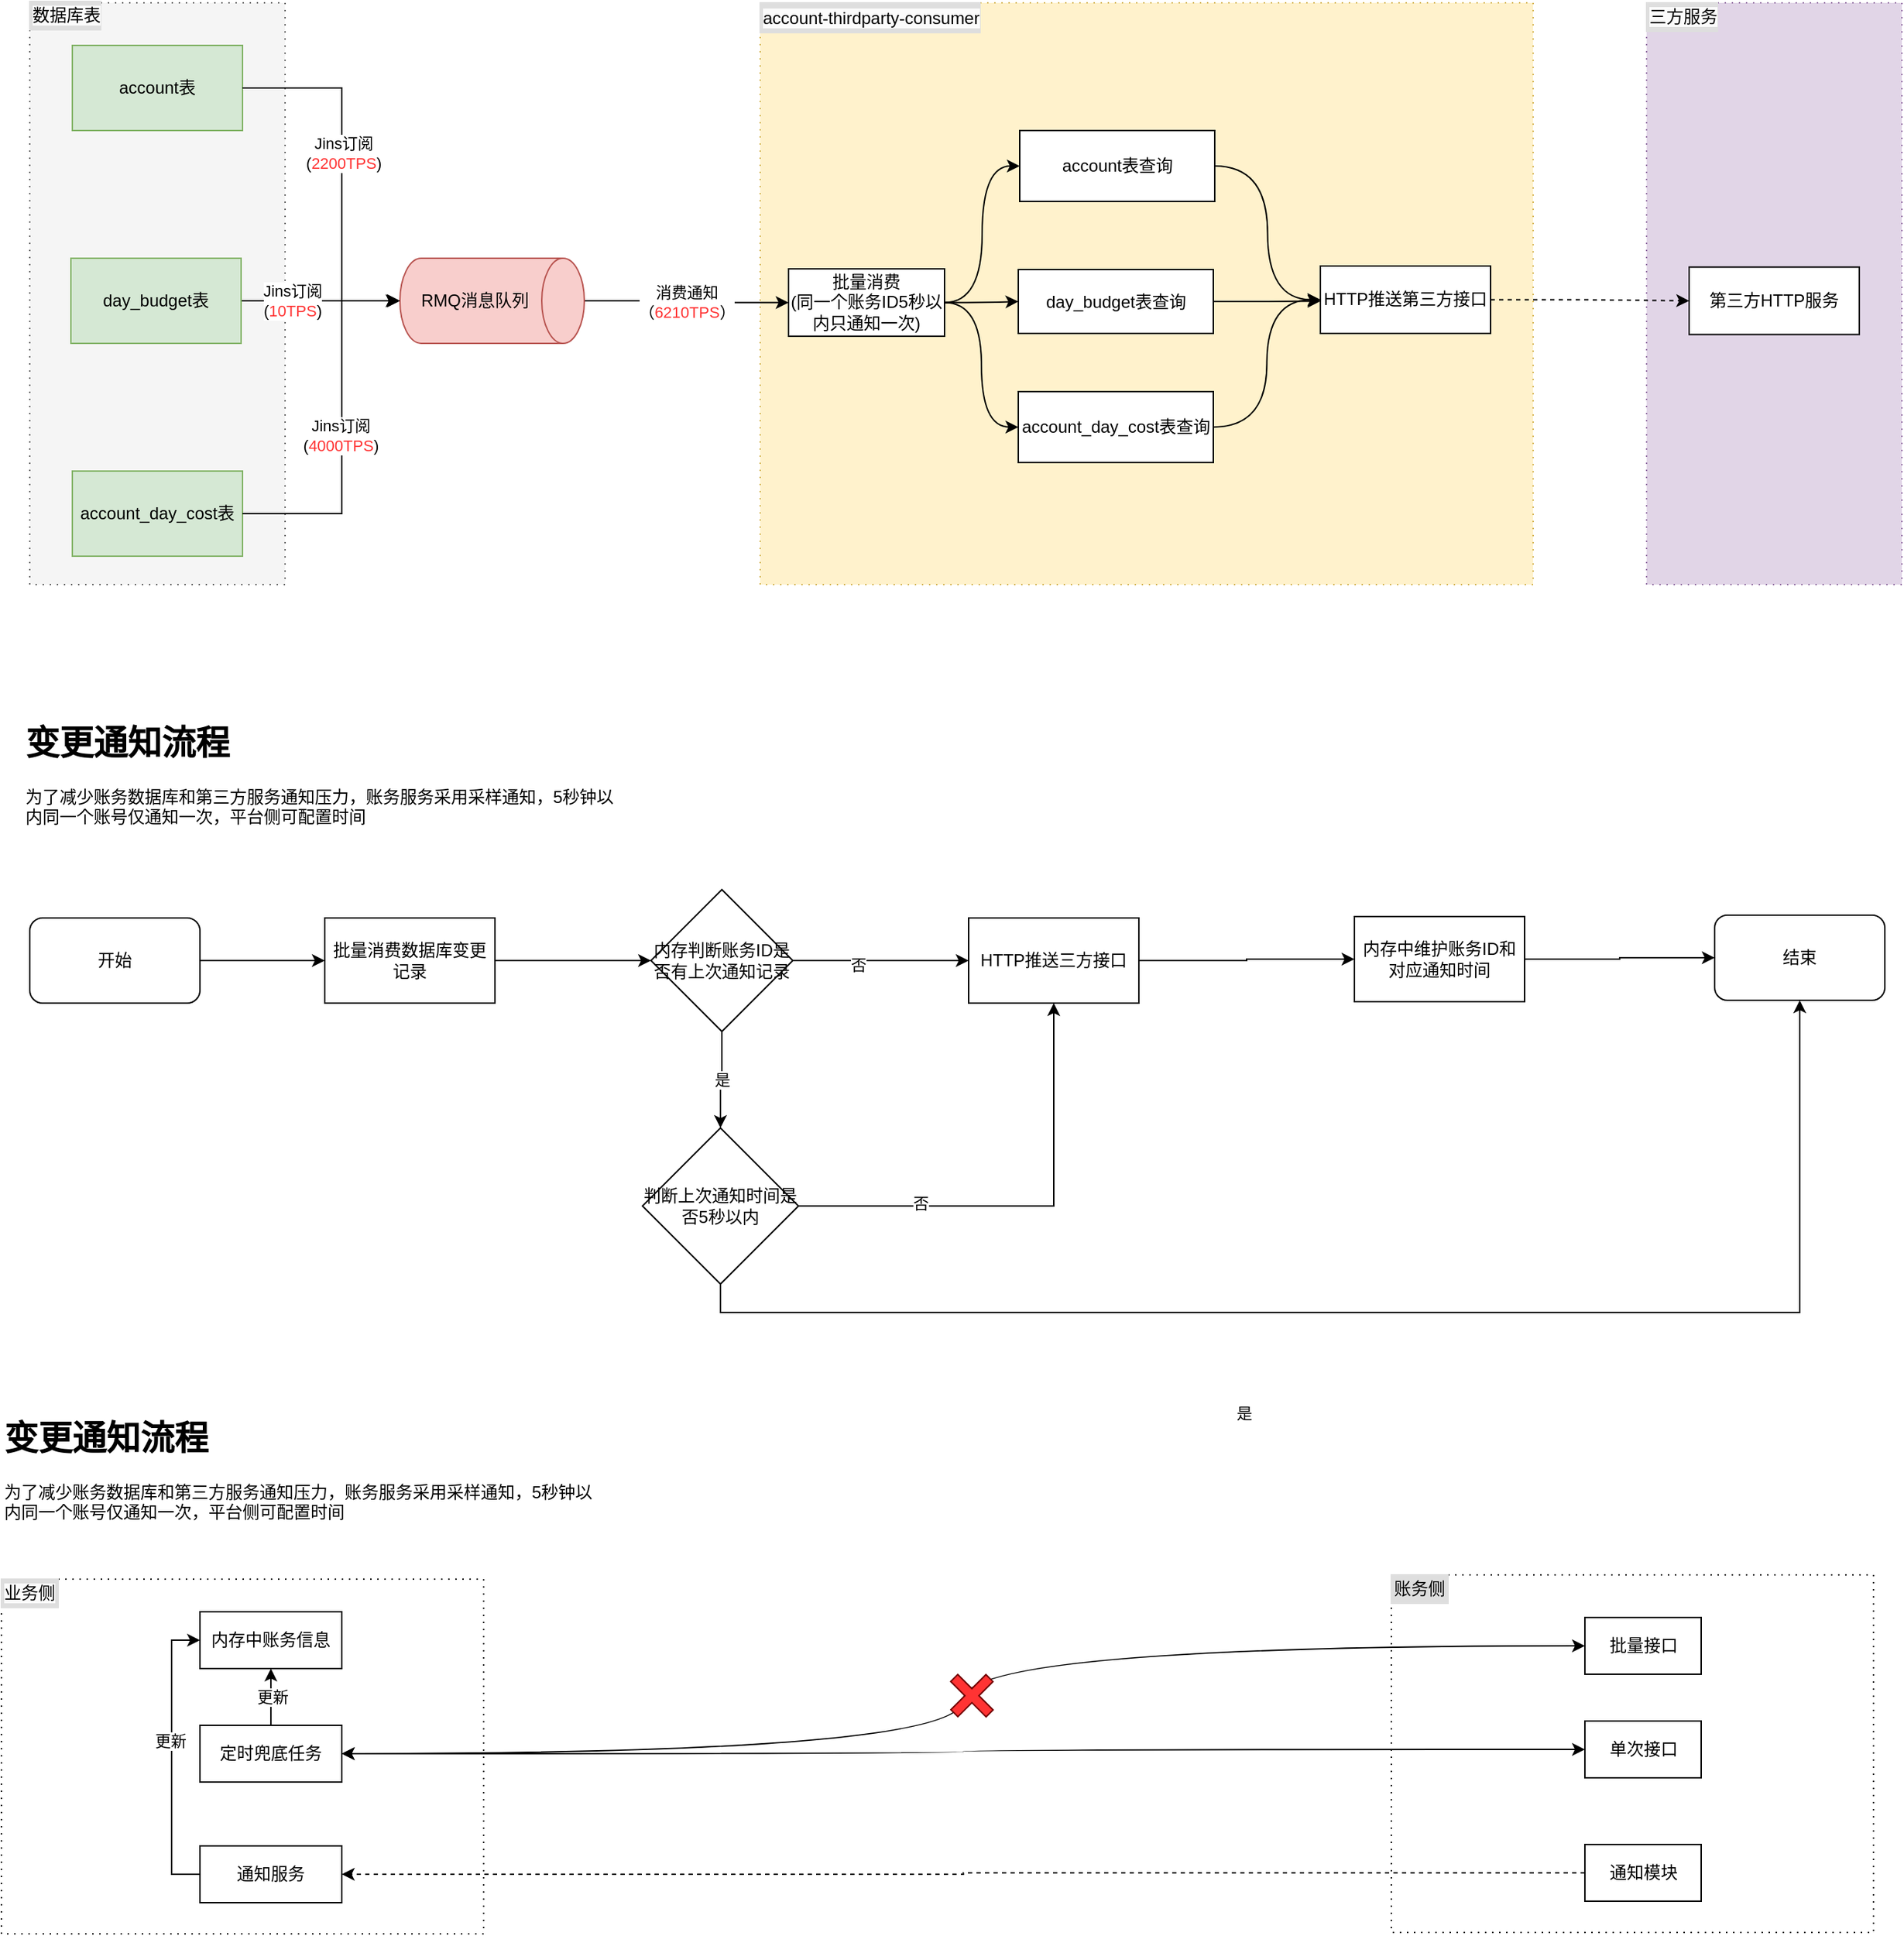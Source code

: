 <mxfile version="26.1.0">
  <diagram name="第 1 页" id="F6PljOLyG9azyLXPhSDL">
    <mxGraphModel dx="1687" dy="895" grid="1" gridSize="10" guides="1" tooltips="1" connect="1" arrows="1" fold="1" page="1" pageScale="1" pageWidth="1654" pageHeight="1169" math="0" shadow="0">
      <root>
        <mxCell id="0" />
        <mxCell id="1" parent="0" />
        <mxCell id="Rp6ea-_ialCVZ0uuq4UE-31" value="" style="rounded=0;whiteSpace=wrap;html=1;dashed=1;dashPattern=1 4;fillColor=#e1d5e7;strokeColor=#9673a6;" parent="1" vertex="1">
          <mxGeometry x="1310" y="90" width="180" height="410" as="geometry" />
        </mxCell>
        <mxCell id="Rp6ea-_ialCVZ0uuq4UE-16" value="" style="rounded=0;whiteSpace=wrap;html=1;dashed=1;dashPattern=1 4;fillColor=#fff2cc;strokeColor=#d6b656;" parent="1" vertex="1">
          <mxGeometry x="685" y="90" width="545" height="410" as="geometry" />
        </mxCell>
        <mxCell id="Rp6ea-_ialCVZ0uuq4UE-14" value="" style="rounded=0;whiteSpace=wrap;html=1;dashed=1;dashPattern=1 4;fillColor=#f5f5f5;fontColor=#333333;strokeColor=#666666;" parent="1" vertex="1">
          <mxGeometry x="170" y="90" width="180" height="410" as="geometry" />
        </mxCell>
        <mxCell id="Rp6ea-_ialCVZ0uuq4UE-1" value="account表" style="rounded=0;whiteSpace=wrap;html=1;fillColor=#d5e8d4;strokeColor=#82b366;" parent="1" vertex="1">
          <mxGeometry x="200" y="120" width="120" height="60" as="geometry" />
        </mxCell>
        <mxCell id="Rp6ea-_ialCVZ0uuq4UE-6" style="edgeStyle=orthogonalEdgeStyle;rounded=0;orthogonalLoop=1;jettySize=auto;html=1;exitX=1;exitY=0.5;exitDx=0;exitDy=0;" parent="1" source="Rp6ea-_ialCVZ0uuq4UE-2" edge="1">
          <mxGeometry relative="1" as="geometry">
            <mxPoint x="430" y="300" as="targetPoint" />
          </mxGeometry>
        </mxCell>
        <mxCell id="Rp6ea-_ialCVZ0uuq4UE-10" value="Jins订阅&lt;br&gt;(&lt;font style=&quot;color: rgb(255, 51, 51);&quot;&gt;10TPS&lt;/font&gt;)" style="edgeLabel;html=1;align=center;verticalAlign=middle;resizable=0;points=[];" parent="Rp6ea-_ialCVZ0uuq4UE-6" vertex="1" connectable="0">
          <mxGeometry x="-0.566" relative="1" as="geometry">
            <mxPoint x="12" as="offset" />
          </mxGeometry>
        </mxCell>
        <mxCell id="Rp6ea-_ialCVZ0uuq4UE-2" value="day_budget表" style="rounded=0;whiteSpace=wrap;html=1;fillColor=#d5e8d4;strokeColor=#82b366;" parent="1" vertex="1">
          <mxGeometry x="199" y="270" width="120" height="60" as="geometry" />
        </mxCell>
        <mxCell id="Rp6ea-_ialCVZ0uuq4UE-3" value="account_day_cost表" style="rounded=0;whiteSpace=wrap;html=1;fillColor=#d5e8d4;strokeColor=#82b366;" parent="1" vertex="1">
          <mxGeometry x="200" y="420" width="120" height="60" as="geometry" />
        </mxCell>
        <mxCell id="Rp6ea-_ialCVZ0uuq4UE-13" value="&lt;div&gt;消费通知&lt;/div&gt;（&lt;font style=&quot;color: rgb(255, 51, 51);&quot;&gt;6210TPS&lt;/font&gt;）" style="edgeStyle=orthogonalEdgeStyle;rounded=0;orthogonalLoop=1;jettySize=auto;html=1;entryX=0;entryY=0.5;entryDx=0;entryDy=0;" parent="1" source="Rp6ea-_ialCVZ0uuq4UE-4" target="Rp6ea-_ialCVZ0uuq4UE-23" edge="1">
          <mxGeometry relative="1" as="geometry">
            <mxPoint x="760" y="300" as="targetPoint" />
          </mxGeometry>
        </mxCell>
        <mxCell id="Rp6ea-_ialCVZ0uuq4UE-4" value="RMQ消息队列" style="shape=cylinder3;whiteSpace=wrap;html=1;boundedLbl=1;backgroundOutline=1;size=15;direction=south;fillColor=#f8cecc;strokeColor=#b85450;" parent="1" vertex="1">
          <mxGeometry x="431" y="270" width="130" height="60" as="geometry" />
        </mxCell>
        <mxCell id="Rp6ea-_ialCVZ0uuq4UE-5" style="edgeStyle=orthogonalEdgeStyle;rounded=0;orthogonalLoop=1;jettySize=auto;html=1;exitX=1;exitY=0.5;exitDx=0;exitDy=0;entryX=0.5;entryY=1;entryDx=0;entryDy=0;entryPerimeter=0;" parent="1" source="Rp6ea-_ialCVZ0uuq4UE-1" target="Rp6ea-_ialCVZ0uuq4UE-4" edge="1">
          <mxGeometry relative="1" as="geometry">
            <Array as="points">
              <mxPoint x="390" y="150" />
              <mxPoint x="390" y="300" />
            </Array>
          </mxGeometry>
        </mxCell>
        <mxCell id="Rp6ea-_ialCVZ0uuq4UE-8" value="Jins订阅&lt;br&gt;(&lt;font style=&quot;color: rgb(255, 51, 51);&quot;&gt;2200TPS&lt;/font&gt;)" style="edgeLabel;html=1;align=center;verticalAlign=middle;resizable=0;points=[];" parent="Rp6ea-_ialCVZ0uuq4UE-5" vertex="1" connectable="0">
          <mxGeometry x="-0.115" y="1" relative="1" as="geometry">
            <mxPoint as="offset" />
          </mxGeometry>
        </mxCell>
        <mxCell id="Rp6ea-_ialCVZ0uuq4UE-7" style="edgeStyle=orthogonalEdgeStyle;rounded=0;orthogonalLoop=1;jettySize=auto;html=1;exitX=1;exitY=0.5;exitDx=0;exitDy=0;entryX=0.5;entryY=1;entryDx=0;entryDy=0;entryPerimeter=0;" parent="1" source="Rp6ea-_ialCVZ0uuq4UE-3" target="Rp6ea-_ialCVZ0uuq4UE-4" edge="1">
          <mxGeometry relative="1" as="geometry">
            <Array as="points">
              <mxPoint x="390" y="450" />
              <mxPoint x="390" y="300" />
            </Array>
          </mxGeometry>
        </mxCell>
        <mxCell id="Rp6ea-_ialCVZ0uuq4UE-11" value="Jins订阅&lt;br&gt;(&lt;font style=&quot;color: rgb(255, 51, 51);&quot;&gt;4000TPS&lt;/font&gt;)" style="edgeLabel;html=1;align=center;verticalAlign=middle;resizable=0;points=[];" parent="Rp6ea-_ialCVZ0uuq4UE-7" vertex="1" connectable="0">
          <mxGeometry x="-0.038" y="1" relative="1" as="geometry">
            <mxPoint as="offset" />
          </mxGeometry>
        </mxCell>
        <mxCell id="Rp6ea-_ialCVZ0uuq4UE-18" value="&lt;span style=&quot;color: rgb(0, 0, 0); font-family: Helvetica; font-size: 12px; font-style: normal; font-variant-ligatures: normal; font-variant-caps: normal; font-weight: 400; letter-spacing: normal; orphans: 2; text-indent: 0px; text-transform: none; widows: 2; word-spacing: 0px; -webkit-text-stroke-width: 0px; white-space: normal; background-color: rgb(251, 251, 251); text-decoration-thickness: initial; text-decoration-style: initial; text-decoration-color: initial; float: none; display: inline !important;&quot;&gt;account-thirdparty-consumer&lt;/span&gt;" style="text;html=1;align=left;verticalAlign=middle;whiteSpace=wrap;rounded=0;fillColor=#DEDEDE;strokeColor=#DEDEDE;fontColor=#333333;" parent="1" vertex="1">
          <mxGeometry x="685" y="90" width="155" height="21" as="geometry" />
        </mxCell>
        <mxCell id="Rp6ea-_ialCVZ0uuq4UE-28" style="edgeStyle=orthogonalEdgeStyle;rounded=0;orthogonalLoop=1;jettySize=auto;html=1;exitX=1;exitY=0.5;exitDx=0;exitDy=0;entryX=0;entryY=0.5;entryDx=0;entryDy=0;curved=1;" parent="1" source="Rp6ea-_ialCVZ0uuq4UE-19" target="Rp6ea-_ialCVZ0uuq4UE-27" edge="1">
          <mxGeometry relative="1" as="geometry" />
        </mxCell>
        <mxCell id="Rp6ea-_ialCVZ0uuq4UE-19" value="account表查询" style="rounded=0;whiteSpace=wrap;html=1;" parent="1" vertex="1">
          <mxGeometry x="868" y="180" width="137.5" height="50" as="geometry" />
        </mxCell>
        <mxCell id="Rp6ea-_ialCVZ0uuq4UE-29" style="edgeStyle=orthogonalEdgeStyle;rounded=0;orthogonalLoop=1;jettySize=auto;html=1;exitX=1;exitY=0.5;exitDx=0;exitDy=0;" parent="1" source="Rp6ea-_ialCVZ0uuq4UE-20" edge="1">
          <mxGeometry relative="1" as="geometry">
            <mxPoint x="1080" y="300.263" as="targetPoint" />
          </mxGeometry>
        </mxCell>
        <mxCell id="Rp6ea-_ialCVZ0uuq4UE-20" value="day_budget表查询" style="rounded=0;whiteSpace=wrap;html=1;" parent="1" vertex="1">
          <mxGeometry x="867" y="278" width="137.5" height="45" as="geometry" />
        </mxCell>
        <mxCell id="Rp6ea-_ialCVZ0uuq4UE-30" style="edgeStyle=orthogonalEdgeStyle;rounded=0;orthogonalLoop=1;jettySize=auto;html=1;exitX=1;exitY=0.5;exitDx=0;exitDy=0;entryX=0;entryY=0.5;entryDx=0;entryDy=0;curved=1;" parent="1" source="Rp6ea-_ialCVZ0uuq4UE-21" target="Rp6ea-_ialCVZ0uuq4UE-27" edge="1">
          <mxGeometry relative="1" as="geometry" />
        </mxCell>
        <mxCell id="Rp6ea-_ialCVZ0uuq4UE-21" value="account_day_cost表查询" style="rounded=0;whiteSpace=wrap;html=1;" parent="1" vertex="1">
          <mxGeometry x="867" y="364" width="137.5" height="50" as="geometry" />
        </mxCell>
        <mxCell id="Rp6ea-_ialCVZ0uuq4UE-24" style="edgeStyle=orthogonalEdgeStyle;rounded=0;orthogonalLoop=1;jettySize=auto;html=1;exitX=1;exitY=0.5;exitDx=0;exitDy=0;entryX=0;entryY=0.5;entryDx=0;entryDy=0;curved=1;strokeWidth=1;" parent="1" source="Rp6ea-_ialCVZ0uuq4UE-23" target="Rp6ea-_ialCVZ0uuq4UE-19" edge="1">
          <mxGeometry relative="1" as="geometry" />
        </mxCell>
        <mxCell id="Rp6ea-_ialCVZ0uuq4UE-25" style="edgeStyle=orthogonalEdgeStyle;rounded=0;orthogonalLoop=1;jettySize=auto;html=1;exitX=1;exitY=0.5;exitDx=0;exitDy=0;entryX=0;entryY=0.5;entryDx=0;entryDy=0;curved=1;" parent="1" source="Rp6ea-_ialCVZ0uuq4UE-23" target="Rp6ea-_ialCVZ0uuq4UE-20" edge="1">
          <mxGeometry relative="1" as="geometry" />
        </mxCell>
        <mxCell id="Rp6ea-_ialCVZ0uuq4UE-26" style="edgeStyle=orthogonalEdgeStyle;rounded=0;orthogonalLoop=1;jettySize=auto;html=1;exitX=1;exitY=0.5;exitDx=0;exitDy=0;entryX=0;entryY=0.5;entryDx=0;entryDy=0;curved=1;" parent="1" source="Rp6ea-_ialCVZ0uuq4UE-23" target="Rp6ea-_ialCVZ0uuq4UE-21" edge="1">
          <mxGeometry relative="1" as="geometry" />
        </mxCell>
        <mxCell id="Rp6ea-_ialCVZ0uuq4UE-23" value="批量消费&lt;br&gt;(同一个账务ID5秒以内只通知一次)" style="rounded=0;whiteSpace=wrap;html=1;" parent="1" vertex="1">
          <mxGeometry x="705" y="277.5" width="110" height="47.5" as="geometry" />
        </mxCell>
        <mxCell id="Rp6ea-_ialCVZ0uuq4UE-34" style="edgeStyle=orthogonalEdgeStyle;rounded=0;orthogonalLoop=1;jettySize=auto;html=1;exitX=1;exitY=0.5;exitDx=0;exitDy=0;entryX=0;entryY=0.5;entryDx=0;entryDy=0;dashed=1;" parent="1" source="Rp6ea-_ialCVZ0uuq4UE-27" target="Rp6ea-_ialCVZ0uuq4UE-32" edge="1">
          <mxGeometry relative="1" as="geometry" />
        </mxCell>
        <mxCell id="Rp6ea-_ialCVZ0uuq4UE-27" value="HTTP推送第三方接口" style="rounded=0;whiteSpace=wrap;html=1;" parent="1" vertex="1">
          <mxGeometry x="1080" y="275.5" width="120" height="47.5" as="geometry" />
        </mxCell>
        <mxCell id="Rp6ea-_ialCVZ0uuq4UE-32" value="第三方HTTP服务" style="rounded=0;whiteSpace=wrap;html=1;" parent="1" vertex="1">
          <mxGeometry x="1340" y="276.25" width="120" height="47.5" as="geometry" />
        </mxCell>
        <mxCell id="Rp6ea-_ialCVZ0uuq4UE-36" value="&lt;span style=&quot;color: rgb(0, 0, 0); font-family: Helvetica; font-size: 12px; font-style: normal; font-variant-ligatures: normal; font-variant-caps: normal; font-weight: 400; letter-spacing: normal; orphans: 2; text-indent: 0px; text-transform: none; widows: 2; word-spacing: 0px; -webkit-text-stroke-width: 0px; white-space: normal; background-color: rgb(251, 251, 251); text-decoration-thickness: initial; text-decoration-style: initial; text-decoration-color: initial; float: none; display: inline !important;&quot;&gt;三方服务&lt;/span&gt;" style="text;html=1;align=left;verticalAlign=middle;whiteSpace=wrap;rounded=0;fillColor=#DEDEDE;strokeColor=#DEDEDE;fontColor=#333333;" parent="1" vertex="1">
          <mxGeometry x="1310" y="90" width="50" height="20" as="geometry" />
        </mxCell>
        <mxCell id="Rp6ea-_ialCVZ0uuq4UE-37" value="&lt;span style=&quot;color: rgb(0, 0, 0); font-family: Helvetica; font-size: 12px; font-style: normal; font-variant-ligatures: normal; font-variant-caps: normal; font-weight: 400; letter-spacing: normal; orphans: 2; text-indent: 0px; text-transform: none; widows: 2; word-spacing: 0px; -webkit-text-stroke-width: 0px; white-space: normal; background-color: rgb(251, 251, 251); text-decoration-thickness: initial; text-decoration-style: initial; text-decoration-color: initial; float: none; display: inline !important;&quot;&gt;数据库表&lt;/span&gt;" style="text;html=1;align=left;verticalAlign=middle;whiteSpace=wrap;rounded=0;fillColor=#DEDEDE;strokeColor=#DEDEDE;fontColor=#333333;" parent="1" vertex="1">
          <mxGeometry x="170" y="89" width="50" height="20" as="geometry" />
        </mxCell>
        <mxCell id="bRiPWG7i6BMq6-Eh8w5--5" value="" style="edgeStyle=orthogonalEdgeStyle;rounded=0;orthogonalLoop=1;jettySize=auto;html=1;exitX=1;exitY=0.5;exitDx=0;exitDy=0;entryX=0;entryY=0.5;entryDx=0;entryDy=0;" edge="1" parent="1" source="bRiPWG7i6BMq6-Eh8w5--16" target="bRiPWG7i6BMq6-Eh8w5--23">
          <mxGeometry relative="1" as="geometry">
            <mxPoint x="528" y="765" as="sourcePoint" />
            <mxPoint x="600" y="765" as="targetPoint" />
          </mxGeometry>
        </mxCell>
        <mxCell id="bRiPWG7i6BMq6-Eh8w5--17" style="edgeStyle=orthogonalEdgeStyle;rounded=0;orthogonalLoop=1;jettySize=auto;html=1;exitX=1;exitY=0.5;exitDx=0;exitDy=0;entryX=0;entryY=0.5;entryDx=0;entryDy=0;" edge="1" parent="1" source="bRiPWG7i6BMq6-Eh8w5--15" target="bRiPWG7i6BMq6-Eh8w5--16">
          <mxGeometry relative="1" as="geometry" />
        </mxCell>
        <mxCell id="bRiPWG7i6BMq6-Eh8w5--15" value="开始" style="rounded=1;whiteSpace=wrap;html=1;" vertex="1" parent="1">
          <mxGeometry x="170" y="735" width="120" height="60" as="geometry" />
        </mxCell>
        <mxCell id="bRiPWG7i6BMq6-Eh8w5--16" value="批量消费数据库变更记录" style="rounded=0;whiteSpace=wrap;html=1;" vertex="1" parent="1">
          <mxGeometry x="378" y="735" width="120" height="60" as="geometry" />
        </mxCell>
        <mxCell id="bRiPWG7i6BMq6-Eh8w5--34" style="edgeStyle=orthogonalEdgeStyle;rounded=0;orthogonalLoop=1;jettySize=auto;html=1;exitX=1;exitY=0.5;exitDx=0;exitDy=0;entryX=0;entryY=0.5;entryDx=0;entryDy=0;" edge="1" parent="1" source="bRiPWG7i6BMq6-Eh8w5--23" target="bRiPWG7i6BMq6-Eh8w5--28">
          <mxGeometry relative="1" as="geometry" />
        </mxCell>
        <mxCell id="bRiPWG7i6BMq6-Eh8w5--38" value="否" style="edgeLabel;html=1;align=center;verticalAlign=middle;resizable=0;points=[];" vertex="1" connectable="0" parent="bRiPWG7i6BMq6-Eh8w5--34">
          <mxGeometry x="-0.257" y="-3" relative="1" as="geometry">
            <mxPoint as="offset" />
          </mxGeometry>
        </mxCell>
        <mxCell id="bRiPWG7i6BMq6-Eh8w5--39" value="是" style="edgeStyle=orthogonalEdgeStyle;rounded=0;orthogonalLoop=1;jettySize=auto;html=1;exitX=0.5;exitY=1;exitDx=0;exitDy=0;entryX=0.5;entryY=0;entryDx=0;entryDy=0;" edge="1" parent="1" source="bRiPWG7i6BMq6-Eh8w5--23" target="bRiPWG7i6BMq6-Eh8w5--27">
          <mxGeometry relative="1" as="geometry" />
        </mxCell>
        <mxCell id="bRiPWG7i6BMq6-Eh8w5--23" value="内存判断账务ID是否有上次通知记录" style="rhombus;whiteSpace=wrap;html=1;" vertex="1" parent="1">
          <mxGeometry x="608" y="715" width="100" height="100" as="geometry" />
        </mxCell>
        <mxCell id="bRiPWG7i6BMq6-Eh8w5--26" value="结束" style="rounded=1;whiteSpace=wrap;html=1;" vertex="1" parent="1">
          <mxGeometry x="1358" y="733" width="120" height="60" as="geometry" />
        </mxCell>
        <mxCell id="bRiPWG7i6BMq6-Eh8w5--40" style="edgeStyle=orthogonalEdgeStyle;rounded=0;orthogonalLoop=1;jettySize=auto;html=1;exitX=1;exitY=0.5;exitDx=0;exitDy=0;entryX=0.5;entryY=1;entryDx=0;entryDy=0;" edge="1" parent="1" source="bRiPWG7i6BMq6-Eh8w5--27" target="bRiPWG7i6BMq6-Eh8w5--28">
          <mxGeometry relative="1" as="geometry" />
        </mxCell>
        <mxCell id="bRiPWG7i6BMq6-Eh8w5--41" value="否" style="edgeLabel;html=1;align=center;verticalAlign=middle;resizable=0;points=[];" vertex="1" connectable="0" parent="bRiPWG7i6BMq6-Eh8w5--40">
          <mxGeometry x="-0.341" y="2" relative="1" as="geometry">
            <mxPoint x="-21" as="offset" />
          </mxGeometry>
        </mxCell>
        <mxCell id="bRiPWG7i6BMq6-Eh8w5--42" style="edgeStyle=orthogonalEdgeStyle;rounded=0;orthogonalLoop=1;jettySize=auto;html=1;exitX=0.5;exitY=1;exitDx=0;exitDy=0;entryX=0.5;entryY=1;entryDx=0;entryDy=0;" edge="1" parent="1" source="bRiPWG7i6BMq6-Eh8w5--27" target="bRiPWG7i6BMq6-Eh8w5--26">
          <mxGeometry relative="1" as="geometry" />
        </mxCell>
        <mxCell id="bRiPWG7i6BMq6-Eh8w5--43" value="是" style="edgeLabel;html=1;align=center;verticalAlign=middle;resizable=0;points=[];" vertex="1" connectable="0" parent="bRiPWG7i6BMq6-Eh8w5--42">
          <mxGeometry x="-0.225" y="-5" relative="1" as="geometry">
            <mxPoint x="1" y="66" as="offset" />
          </mxGeometry>
        </mxCell>
        <mxCell id="bRiPWG7i6BMq6-Eh8w5--27" value="判断上次通知时间是否5秒以内" style="rhombus;whiteSpace=wrap;html=1;" vertex="1" parent="1">
          <mxGeometry x="602" y="883" width="110" height="110" as="geometry" />
        </mxCell>
        <mxCell id="bRiPWG7i6BMq6-Eh8w5--32" value="" style="edgeStyle=orthogonalEdgeStyle;rounded=0;orthogonalLoop=1;jettySize=auto;html=1;" edge="1" parent="1" source="bRiPWG7i6BMq6-Eh8w5--28" target="bRiPWG7i6BMq6-Eh8w5--31">
          <mxGeometry relative="1" as="geometry" />
        </mxCell>
        <mxCell id="bRiPWG7i6BMq6-Eh8w5--28" value="HTTP推送三方接口" style="whiteSpace=wrap;html=1;" vertex="1" parent="1">
          <mxGeometry x="832" y="735" width="120" height="60" as="geometry" />
        </mxCell>
        <mxCell id="bRiPWG7i6BMq6-Eh8w5--37" style="edgeStyle=orthogonalEdgeStyle;rounded=0;orthogonalLoop=1;jettySize=auto;html=1;exitX=1;exitY=0.5;exitDx=0;exitDy=0;entryX=0;entryY=0.5;entryDx=0;entryDy=0;" edge="1" parent="1" source="bRiPWG7i6BMq6-Eh8w5--31" target="bRiPWG7i6BMq6-Eh8w5--26">
          <mxGeometry relative="1" as="geometry" />
        </mxCell>
        <mxCell id="bRiPWG7i6BMq6-Eh8w5--31" value="内存中维护账务ID和对应通知时间" style="whiteSpace=wrap;html=1;" vertex="1" parent="1">
          <mxGeometry x="1104" y="734" width="120" height="60" as="geometry" />
        </mxCell>
        <mxCell id="bRiPWG7i6BMq6-Eh8w5--44" value="&lt;h1 style=&quot;margin-top: 0px;&quot;&gt;变更通知流程&lt;/h1&gt;&lt;p&gt;为了减少账务数据库和第三方服务通知压力，账务服务采用采样通知，5秒钟以内同一个账号仅通知一次，平台侧可配置时间&lt;/p&gt;" style="text;html=1;whiteSpace=wrap;overflow=hidden;rounded=0;" vertex="1" parent="1">
          <mxGeometry x="165" y="591" width="420" height="95" as="geometry" />
        </mxCell>
        <mxCell id="bRiPWG7i6BMq6-Eh8w5--45" value="" style="rounded=0;whiteSpace=wrap;html=1;dashed=1;dashPattern=1 4;" vertex="1" parent="1">
          <mxGeometry x="150" y="1201" width="340" height="250" as="geometry" />
        </mxCell>
        <mxCell id="bRiPWG7i6BMq6-Eh8w5--47" value="&lt;span style=&quot;color: rgb(0, 0, 0); font-family: Helvetica; font-size: 12px; font-style: normal; font-variant-ligatures: normal; font-variant-caps: normal; font-weight: 400; letter-spacing: normal; orphans: 2; text-indent: 0px; text-transform: none; widows: 2; word-spacing: 0px; -webkit-text-stroke-width: 0px; white-space: normal; background-color: rgb(251, 251, 251); text-decoration-thickness: initial; text-decoration-style: initial; text-decoration-color: initial; float: none; display: inline !important;&quot;&gt;业务侧&lt;/span&gt;" style="text;html=1;align=left;verticalAlign=middle;whiteSpace=wrap;rounded=0;fillColor=#DEDEDE;strokeColor=#DEDEDE;fontColor=#333333;" vertex="1" parent="1">
          <mxGeometry x="150" y="1201" width="40" height="20" as="geometry" />
        </mxCell>
        <mxCell id="bRiPWG7i6BMq6-Eh8w5--50" value="" style="rounded=0;whiteSpace=wrap;html=1;dashed=1;dashPattern=1 4;" vertex="1" parent="1">
          <mxGeometry x="1130" y="1198" width="340" height="252" as="geometry" />
        </mxCell>
        <mxCell id="bRiPWG7i6BMq6-Eh8w5--51" value="&lt;font color=&quot;#000000&quot;&gt;账务侧&lt;/font&gt;" style="text;html=1;align=left;verticalAlign=middle;whiteSpace=wrap;rounded=0;fillColor=#DEDEDE;strokeColor=#DEDEDE;fontColor=#333333;" vertex="1" parent="1">
          <mxGeometry x="1130" y="1198" width="40" height="20" as="geometry" />
        </mxCell>
        <mxCell id="bRiPWG7i6BMq6-Eh8w5--57" style="edgeStyle=orthogonalEdgeStyle;rounded=0;orthogonalLoop=1;jettySize=auto;html=1;exitX=1;exitY=0.5;exitDx=0;exitDy=0;curved=1;endArrow=classic;endFill=1;startArrow=classic;startFill=1;" edge="1" parent="1" source="bRiPWG7i6BMq6-Eh8w5--52" target="bRiPWG7i6BMq6-Eh8w5--56">
          <mxGeometry relative="1" as="geometry" />
        </mxCell>
        <mxCell id="bRiPWG7i6BMq6-Eh8w5--58" style="edgeStyle=orthogonalEdgeStyle;rounded=0;orthogonalLoop=1;jettySize=auto;html=1;" edge="1" parent="1" source="bRiPWG7i6BMq6-Eh8w5--52" target="bRiPWG7i6BMq6-Eh8w5--53">
          <mxGeometry relative="1" as="geometry" />
        </mxCell>
        <mxCell id="bRiPWG7i6BMq6-Eh8w5--70" value="更新" style="edgeLabel;html=1;align=center;verticalAlign=middle;resizable=0;points=[];" vertex="1" connectable="0" parent="bRiPWG7i6BMq6-Eh8w5--58">
          <mxGeometry x="-0.012" y="-1" relative="1" as="geometry">
            <mxPoint as="offset" />
          </mxGeometry>
        </mxCell>
        <mxCell id="bRiPWG7i6BMq6-Eh8w5--52" value="定时兜底任务" style="rounded=0;whiteSpace=wrap;html=1;" vertex="1" parent="1">
          <mxGeometry x="290" y="1304" width="100" height="40" as="geometry" />
        </mxCell>
        <mxCell id="bRiPWG7i6BMq6-Eh8w5--53" value="内存中账务信息" style="rounded=0;whiteSpace=wrap;html=1;" vertex="1" parent="1">
          <mxGeometry x="290" y="1224" width="100" height="40" as="geometry" />
        </mxCell>
        <mxCell id="bRiPWG7i6BMq6-Eh8w5--61" style="edgeStyle=orthogonalEdgeStyle;rounded=0;orthogonalLoop=1;jettySize=auto;html=1;exitX=0;exitY=0.5;exitDx=0;exitDy=0;entryX=0;entryY=0.5;entryDx=0;entryDy=0;" edge="1" parent="1" source="bRiPWG7i6BMq6-Eh8w5--54" target="bRiPWG7i6BMq6-Eh8w5--53">
          <mxGeometry relative="1" as="geometry" />
        </mxCell>
        <mxCell id="bRiPWG7i6BMq6-Eh8w5--71" value="更新" style="edgeLabel;html=1;align=center;verticalAlign=middle;resizable=0;points=[];" vertex="1" connectable="0" parent="bRiPWG7i6BMq6-Eh8w5--61">
          <mxGeometry x="0.114" y="1" relative="1" as="geometry">
            <mxPoint as="offset" />
          </mxGeometry>
        </mxCell>
        <mxCell id="bRiPWG7i6BMq6-Eh8w5--54" value="通知服务" style="rounded=0;whiteSpace=wrap;html=1;" vertex="1" parent="1">
          <mxGeometry x="290" y="1389" width="100" height="40" as="geometry" />
        </mxCell>
        <mxCell id="bRiPWG7i6BMq6-Eh8w5--63" style="edgeStyle=orthogonalEdgeStyle;rounded=0;orthogonalLoop=1;jettySize=auto;html=1;exitX=0;exitY=0.5;exitDx=0;exitDy=0;entryX=1;entryY=0.5;entryDx=0;entryDy=0;curved=1;startArrow=classic;startFill=1;" edge="1" parent="1" source="bRiPWG7i6BMq6-Eh8w5--55" target="bRiPWG7i6BMq6-Eh8w5--52">
          <mxGeometry relative="1" as="geometry" />
        </mxCell>
        <mxCell id="bRiPWG7i6BMq6-Eh8w5--55" value="批量接口" style="rounded=0;whiteSpace=wrap;html=1;" vertex="1" parent="1">
          <mxGeometry x="1266.5" y="1228" width="82" height="40" as="geometry" />
        </mxCell>
        <mxCell id="bRiPWG7i6BMq6-Eh8w5--56" value="单次接口" style="rounded=0;whiteSpace=wrap;html=1;" vertex="1" parent="1">
          <mxGeometry x="1266.5" y="1301" width="82" height="40" as="geometry" />
        </mxCell>
        <mxCell id="bRiPWG7i6BMq6-Eh8w5--60" style="edgeStyle=orthogonalEdgeStyle;rounded=0;orthogonalLoop=1;jettySize=auto;html=1;exitX=0;exitY=0.5;exitDx=0;exitDy=0;entryX=1;entryY=0.5;entryDx=0;entryDy=0;dashed=1;" edge="1" parent="1" source="bRiPWG7i6BMq6-Eh8w5--59" target="bRiPWG7i6BMq6-Eh8w5--54">
          <mxGeometry relative="1" as="geometry" />
        </mxCell>
        <mxCell id="bRiPWG7i6BMq6-Eh8w5--59" value="通知模块" style="rounded=0;whiteSpace=wrap;html=1;" vertex="1" parent="1">
          <mxGeometry x="1266.5" y="1388" width="82" height="40" as="geometry" />
        </mxCell>
        <mxCell id="bRiPWG7i6BMq6-Eh8w5--66" value="" style="shape=cross;whiteSpace=wrap;html=1;rotation=45;fillColor=#FF3333;fontColor=#ffffff;strokeColor=#6F0000;" vertex="1" parent="1">
          <mxGeometry x="816.64" y="1265.6" width="35.28" height="35" as="geometry" />
        </mxCell>
        <mxCell id="bRiPWG7i6BMq6-Eh8w5--72" value="&lt;h1 style=&quot;margin-top: 0px;&quot;&gt;变更通知流程&lt;/h1&gt;&lt;p&gt;为了减少账务数据库和第三方服务通知压力，账务服务采用采样通知，5秒钟以内同一个账号仅通知一次，平台侧可配置时间&lt;/p&gt;" style="text;html=1;whiteSpace=wrap;overflow=hidden;rounded=0;" vertex="1" parent="1">
          <mxGeometry x="150" y="1081" width="420" height="95" as="geometry" />
        </mxCell>
      </root>
    </mxGraphModel>
  </diagram>
</mxfile>
